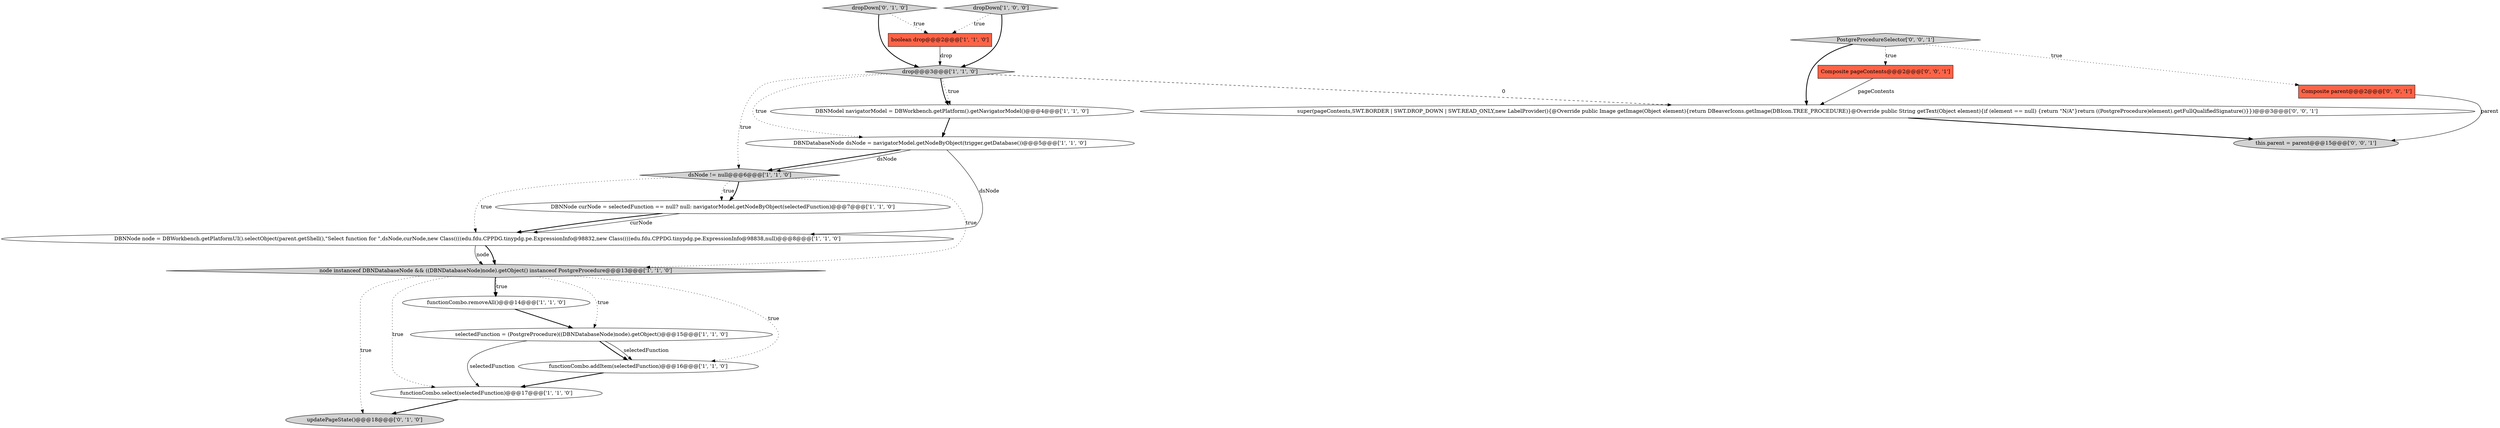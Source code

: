 digraph {
7 [style = filled, label = "boolean drop@@@2@@@['1', '1', '0']", fillcolor = tomato, shape = box image = "AAA0AAABBB1BBB"];
2 [style = filled, label = "DBNDatabaseNode dsNode = navigatorModel.getNodeByObject(trigger.getDatabase())@@@5@@@['1', '1', '0']", fillcolor = white, shape = ellipse image = "AAA0AAABBB1BBB"];
5 [style = filled, label = "functionCombo.removeAll()@@@14@@@['1', '1', '0']", fillcolor = white, shape = ellipse image = "AAA0AAABBB1BBB"];
11 [style = filled, label = "node instanceof DBNDatabaseNode && ((DBNDatabaseNode)node).getObject() instanceof PostgreProcedure@@@13@@@['1', '1', '0']", fillcolor = lightgray, shape = diamond image = "AAA0AAABBB1BBB"];
4 [style = filled, label = "functionCombo.select(selectedFunction)@@@17@@@['1', '1', '0']", fillcolor = white, shape = ellipse image = "AAA0AAABBB1BBB"];
12 [style = filled, label = "drop@@@3@@@['1', '1', '0']", fillcolor = lightgray, shape = diamond image = "AAA0AAABBB1BBB"];
19 [style = filled, label = "super(pageContents,SWT.BORDER | SWT.DROP_DOWN | SWT.READ_ONLY,new LabelProvider(){@Override public Image getImage(Object element){return DBeaverIcons.getImage(DBIcon.TREE_PROCEDURE)}@Override public String getText(Object element){if (element == null) {return \"N/A\"}return ((PostgreProcedure)element).getFullQualifiedSignature()}})@@@3@@@['0', '0', '1']", fillcolor = white, shape = ellipse image = "AAA0AAABBB3BBB"];
0 [style = filled, label = "DBNModel navigatorModel = DBWorkbench.getPlatform().getNavigatorModel()@@@4@@@['1', '1', '0']", fillcolor = white, shape = ellipse image = "AAA0AAABBB1BBB"];
17 [style = filled, label = "Composite parent@@@2@@@['0', '0', '1']", fillcolor = tomato, shape = box image = "AAA0AAABBB3BBB"];
18 [style = filled, label = "PostgreProcedureSelector['0', '0', '1']", fillcolor = lightgray, shape = diamond image = "AAA0AAABBB3BBB"];
3 [style = filled, label = "selectedFunction = (PostgreProcedure)((DBNDatabaseNode)node).getObject()@@@15@@@['1', '1', '0']", fillcolor = white, shape = ellipse image = "AAA0AAABBB1BBB"];
16 [style = filled, label = "this.parent = parent@@@15@@@['0', '0', '1']", fillcolor = lightgray, shape = ellipse image = "AAA0AAABBB3BBB"];
14 [style = filled, label = "dropDown['0', '1', '0']", fillcolor = lightgray, shape = diamond image = "AAA0AAABBB2BBB"];
8 [style = filled, label = "functionCombo.addItem(selectedFunction)@@@16@@@['1', '1', '0']", fillcolor = white, shape = ellipse image = "AAA0AAABBB1BBB"];
15 [style = filled, label = "Composite pageContents@@@2@@@['0', '0', '1']", fillcolor = tomato, shape = box image = "AAA0AAABBB3BBB"];
6 [style = filled, label = "dropDown['1', '0', '0']", fillcolor = lightgray, shape = diamond image = "AAA0AAABBB1BBB"];
9 [style = filled, label = "DBNNode node = DBWorkbench.getPlatformUI().selectObject(parent.getShell(),\"Select function for \",dsNode,curNode,new Class((((edu.fdu.CPPDG.tinypdg.pe.ExpressionInfo@98832,new Class((((edu.fdu.CPPDG.tinypdg.pe.ExpressionInfo@98838,null)@@@8@@@['1', '1', '0']", fillcolor = white, shape = ellipse image = "AAA0AAABBB1BBB"];
13 [style = filled, label = "updatePageState()@@@18@@@['0', '1', '0']", fillcolor = lightgray, shape = ellipse image = "AAA1AAABBB2BBB"];
10 [style = filled, label = "dsNode != null@@@6@@@['1', '1', '0']", fillcolor = lightgray, shape = diamond image = "AAA0AAABBB1BBB"];
1 [style = filled, label = "DBNNode curNode = selectedFunction == null? null: navigatorModel.getNodeByObject(selectedFunction)@@@7@@@['1', '1', '0']", fillcolor = white, shape = ellipse image = "AAA0AAABBB1BBB"];
12->10 [style = dotted, label="true"];
2->9 [style = solid, label="dsNode"];
12->0 [style = bold, label=""];
11->3 [style = dotted, label="true"];
18->15 [style = dotted, label="true"];
10->1 [style = dotted, label="true"];
1->9 [style = bold, label=""];
9->11 [style = bold, label=""];
8->4 [style = bold, label=""];
6->7 [style = dotted, label="true"];
12->0 [style = dotted, label="true"];
14->12 [style = bold, label=""];
2->10 [style = bold, label=""];
14->7 [style = dotted, label="true"];
12->2 [style = dotted, label="true"];
3->4 [style = solid, label="selectedFunction"];
1->9 [style = solid, label="curNode"];
19->16 [style = bold, label=""];
15->19 [style = solid, label="pageContents"];
9->11 [style = solid, label="node"];
10->1 [style = bold, label=""];
11->8 [style = dotted, label="true"];
18->17 [style = dotted, label="true"];
18->19 [style = bold, label=""];
12->19 [style = dashed, label="0"];
17->16 [style = solid, label="parent"];
2->10 [style = solid, label="dsNode"];
3->8 [style = bold, label=""];
6->12 [style = bold, label=""];
3->8 [style = solid, label="selectedFunction"];
7->12 [style = solid, label="drop"];
11->4 [style = dotted, label="true"];
4->13 [style = bold, label=""];
5->3 [style = bold, label=""];
0->2 [style = bold, label=""];
10->11 [style = dotted, label="true"];
11->13 [style = dotted, label="true"];
10->9 [style = dotted, label="true"];
11->5 [style = bold, label=""];
11->5 [style = dotted, label="true"];
}
